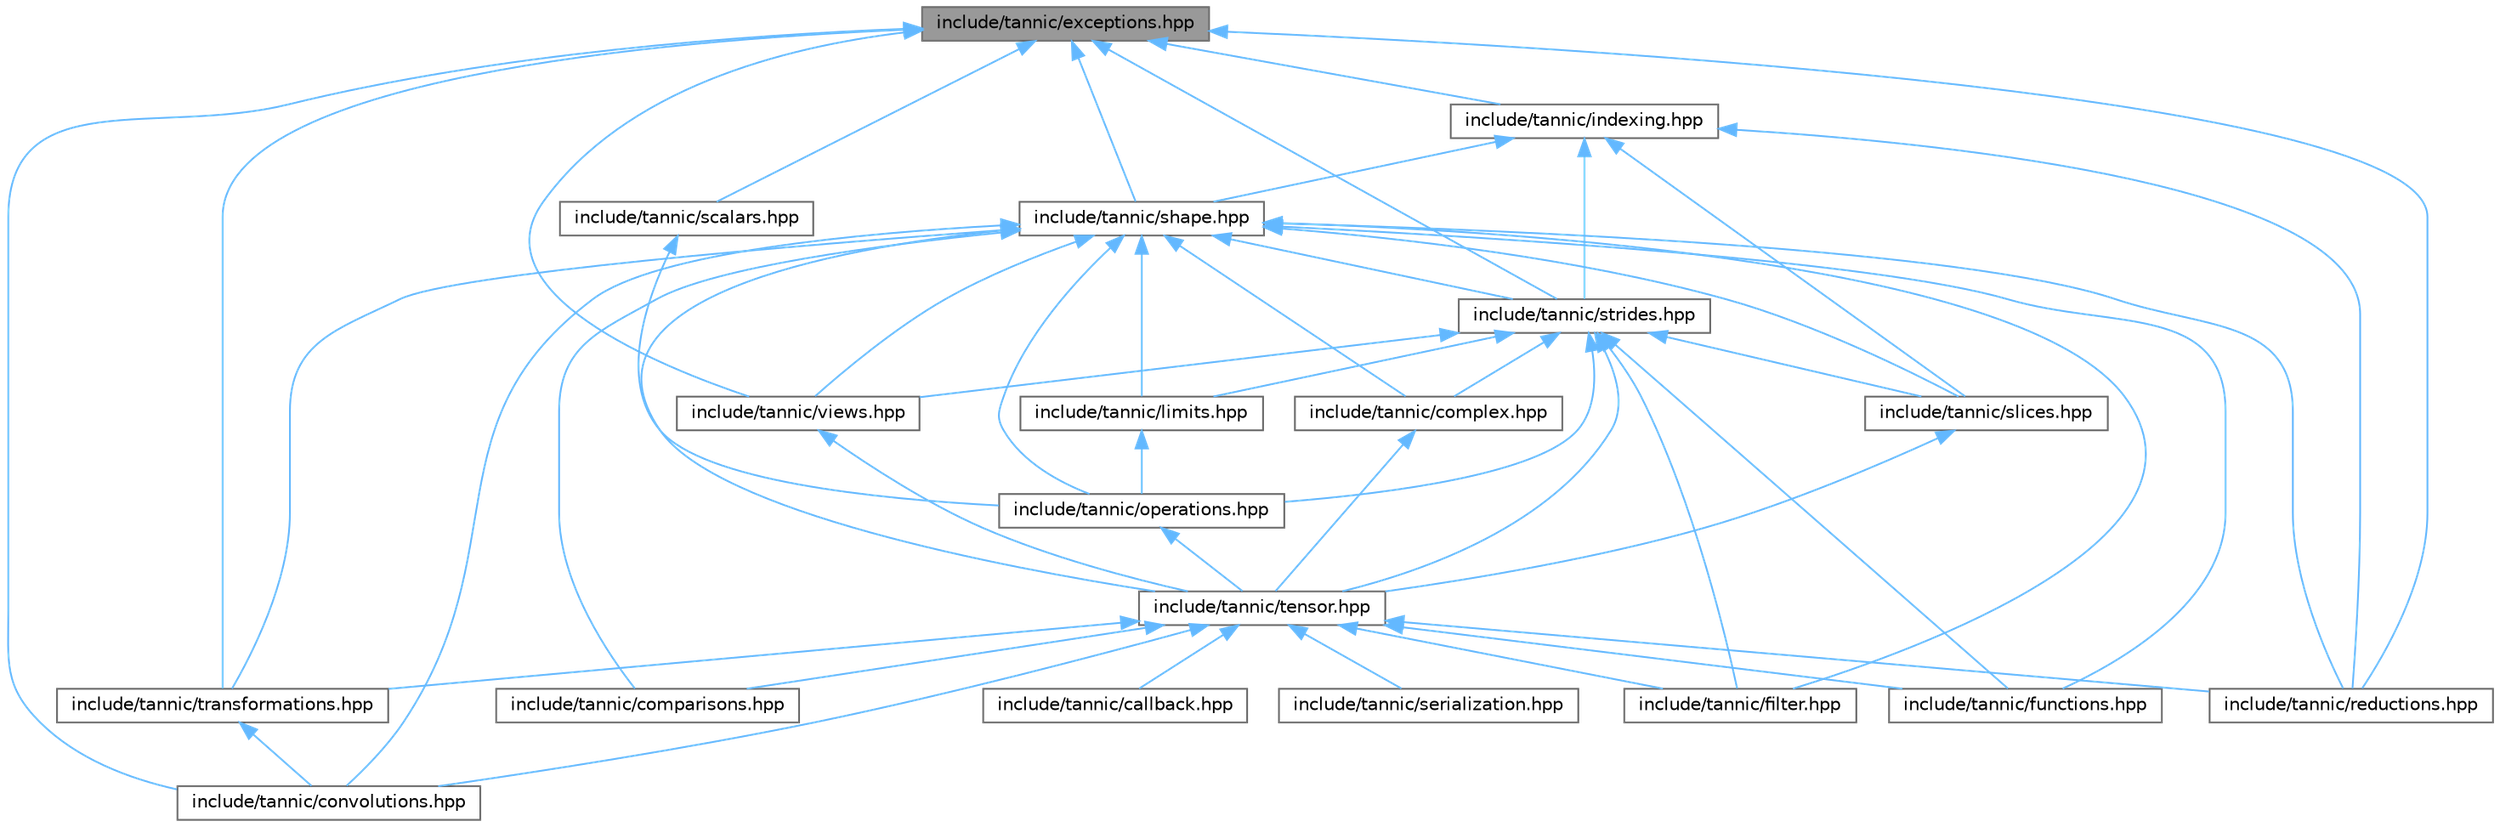 digraph "include/tannic/exceptions.hpp"
{
 // LATEX_PDF_SIZE
  bgcolor="transparent";
  edge [fontname=Helvetica,fontsize=10,labelfontname=Helvetica,labelfontsize=10];
  node [fontname=Helvetica,fontsize=10,shape=box,height=0.2,width=0.4];
  Node1 [id="Node000001",label="include/tannic/exceptions.hpp",height=0.2,width=0.4,color="gray40", fillcolor="grey60", style="filled", fontcolor="black",tooltip="Defines the exceptions used in the library."];
  Node1 -> Node2 [id="edge1_Node000001_Node000002",dir="back",color="steelblue1",style="solid",tooltip=" "];
  Node2 [id="Node000002",label="include/tannic/convolutions.hpp",height=0.2,width=0.4,color="grey40", fillcolor="white", style="filled",URL="$d6/dba/convolutions_8hpp.html",tooltip=" "];
  Node1 -> Node3 [id="edge2_Node000001_Node000003",dir="back",color="steelblue1",style="solid",tooltip=" "];
  Node3 [id="Node000003",label="include/tannic/indexing.hpp",height=0.2,width=0.4,color="grey40", fillcolor="white", style="filled",URL="$d7/d1d/indexing_8hpp.html",tooltip=" "];
  Node3 -> Node4 [id="edge3_Node000003_Node000004",dir="back",color="steelblue1",style="solid",tooltip=" "];
  Node4 [id="Node000004",label="include/tannic/reductions.hpp",height=0.2,width=0.4,color="grey40", fillcolor="white", style="filled",URL="$d1/d01/reductions_8hpp.html",tooltip="Defines reduction operations for tensor expressions."];
  Node3 -> Node5 [id="edge4_Node000003_Node000005",dir="back",color="steelblue1",style="solid",tooltip=" "];
  Node5 [id="Node000005",label="include/tannic/shape.hpp",height=0.2,width=0.4,color="grey40", fillcolor="white", style="filled",URL="$d3/d30/shape_8hpp.html",tooltip="Defines the Shape class for representing tensor dimensions."];
  Node5 -> Node6 [id="edge5_Node000005_Node000006",dir="back",color="steelblue1",style="solid",tooltip=" "];
  Node6 [id="Node000006",label="include/tannic/comparisons.hpp",height=0.2,width=0.4,color="grey40", fillcolor="white", style="filled",URL="$de/d06/comparisons_8hpp.html",tooltip=" "];
  Node5 -> Node7 [id="edge6_Node000005_Node000007",dir="back",color="steelblue1",style="solid",tooltip=" "];
  Node7 [id="Node000007",label="include/tannic/complex.hpp",height=0.2,width=0.4,color="grey40", fillcolor="white", style="filled",URL="$db/dd8/complex_8hpp.html",tooltip=" "];
  Node7 -> Node8 [id="edge7_Node000007_Node000008",dir="back",color="steelblue1",style="solid",tooltip=" "];
  Node8 [id="Node000008",label="include/tannic/tensor.hpp",height=0.2,width=0.4,color="grey40", fillcolor="white", style="filled",URL="$d3/d8b/tensor_8hpp.html",tooltip=" "];
  Node8 -> Node9 [id="edge8_Node000008_Node000009",dir="back",color="steelblue1",style="solid",tooltip=" "];
  Node9 [id="Node000009",label="include/tannic/callback.hpp",height=0.2,width=0.4,color="grey40", fillcolor="white", style="filled",URL="$da/db7/callback_8hpp.html",tooltip=" "];
  Node8 -> Node6 [id="edge9_Node000008_Node000006",dir="back",color="steelblue1",style="solid",tooltip=" "];
  Node8 -> Node2 [id="edge10_Node000008_Node000002",dir="back",color="steelblue1",style="solid",tooltip=" "];
  Node8 -> Node10 [id="edge11_Node000008_Node000010",dir="back",color="steelblue1",style="solid",tooltip=" "];
  Node10 [id="Node000010",label="include/tannic/filter.hpp",height=0.2,width=0.4,color="grey40", fillcolor="white", style="filled",URL="$d1/dd2/filter_8hpp.html",tooltip=" "];
  Node8 -> Node11 [id="edge12_Node000008_Node000011",dir="back",color="steelblue1",style="solid",tooltip=" "];
  Node11 [id="Node000011",label="include/tannic/functions.hpp",height=0.2,width=0.4,color="grey40", fillcolor="white", style="filled",URL="$db/d1a/functions_8hpp.html",tooltip=" "];
  Node8 -> Node4 [id="edge13_Node000008_Node000004",dir="back",color="steelblue1",style="solid",tooltip=" "];
  Node8 -> Node12 [id="edge14_Node000008_Node000012",dir="back",color="steelblue1",style="solid",tooltip=" "];
  Node12 [id="Node000012",label="include/tannic/serialization.hpp",height=0.2,width=0.4,color="grey40", fillcolor="white", style="filled",URL="$d8/d21/serialization_8hpp.html",tooltip=" "];
  Node8 -> Node13 [id="edge15_Node000008_Node000013",dir="back",color="steelblue1",style="solid",tooltip=" "];
  Node13 [id="Node000013",label="include/tannic/transformations.hpp",height=0.2,width=0.4,color="grey40", fillcolor="white", style="filled",URL="$d8/d71/transformations_8hpp.html",tooltip=" "];
  Node13 -> Node2 [id="edge16_Node000013_Node000002",dir="back",color="steelblue1",style="solid",tooltip=" "];
  Node5 -> Node2 [id="edge17_Node000005_Node000002",dir="back",color="steelblue1",style="solid",tooltip=" "];
  Node5 -> Node10 [id="edge18_Node000005_Node000010",dir="back",color="steelblue1",style="solid",tooltip=" "];
  Node5 -> Node11 [id="edge19_Node000005_Node000011",dir="back",color="steelblue1",style="solid",tooltip=" "];
  Node5 -> Node14 [id="edge20_Node000005_Node000014",dir="back",color="steelblue1",style="solid",tooltip=" "];
  Node14 [id="Node000014",label="include/tannic/limits.hpp",height=0.2,width=0.4,color="grey40", fillcolor="white", style="filled",URL="$d7/df0/limits_8hpp.html",tooltip=" "];
  Node14 -> Node15 [id="edge21_Node000014_Node000015",dir="back",color="steelblue1",style="solid",tooltip=" "];
  Node15 [id="Node000015",label="include/tannic/operations.hpp",height=0.2,width=0.4,color="grey40", fillcolor="white", style="filled",URL="$d6/d00/operations_8hpp.html",tooltip=" "];
  Node15 -> Node8 [id="edge22_Node000015_Node000008",dir="back",color="steelblue1",style="solid",tooltip=" "];
  Node5 -> Node15 [id="edge23_Node000005_Node000015",dir="back",color="steelblue1",style="solid",tooltip=" "];
  Node5 -> Node4 [id="edge24_Node000005_Node000004",dir="back",color="steelblue1",style="solid",tooltip=" "];
  Node5 -> Node16 [id="edge25_Node000005_Node000016",dir="back",color="steelblue1",style="solid",tooltip=" "];
  Node16 [id="Node000016",label="include/tannic/slices.hpp",height=0.2,width=0.4,color="grey40", fillcolor="white", style="filled",URL="$d4/d71/slices_8hpp.html",tooltip="Implements tensor slicing for expression templates in the Tannic Tensor Library."];
  Node16 -> Node8 [id="edge26_Node000016_Node000008",dir="back",color="steelblue1",style="solid",tooltip=" "];
  Node5 -> Node17 [id="edge27_Node000005_Node000017",dir="back",color="steelblue1",style="solid",tooltip=" "];
  Node17 [id="Node000017",label="include/tannic/strides.hpp",height=0.2,width=0.4,color="grey40", fillcolor="white", style="filled",URL="$d7/d08/strides_8hpp.html",tooltip="Memory layout specification for tensor dimensions in the Tannic Tensor Library."];
  Node17 -> Node7 [id="edge28_Node000017_Node000007",dir="back",color="steelblue1",style="solid",tooltip=" "];
  Node17 -> Node10 [id="edge29_Node000017_Node000010",dir="back",color="steelblue1",style="solid",tooltip=" "];
  Node17 -> Node11 [id="edge30_Node000017_Node000011",dir="back",color="steelblue1",style="solid",tooltip=" "];
  Node17 -> Node14 [id="edge31_Node000017_Node000014",dir="back",color="steelblue1",style="solid",tooltip=" "];
  Node17 -> Node15 [id="edge32_Node000017_Node000015",dir="back",color="steelblue1",style="solid",tooltip=" "];
  Node17 -> Node16 [id="edge33_Node000017_Node000016",dir="back",color="steelblue1",style="solid",tooltip=" "];
  Node17 -> Node8 [id="edge34_Node000017_Node000008",dir="back",color="steelblue1",style="solid",tooltip=" "];
  Node17 -> Node18 [id="edge35_Node000017_Node000018",dir="back",color="steelblue1",style="solid",tooltip=" "];
  Node18 [id="Node000018",label="include/tannic/views.hpp",height=0.2,width=0.4,color="grey40", fillcolor="white", style="filled",URL="$de/d49/views_8hpp.html",tooltip=" "];
  Node18 -> Node8 [id="edge36_Node000018_Node000008",dir="back",color="steelblue1",style="solid",tooltip=" "];
  Node5 -> Node8 [id="edge37_Node000005_Node000008",dir="back",color="steelblue1",style="solid",tooltip=" "];
  Node5 -> Node13 [id="edge38_Node000005_Node000013",dir="back",color="steelblue1",style="solid",tooltip=" "];
  Node5 -> Node18 [id="edge39_Node000005_Node000018",dir="back",color="steelblue1",style="solid",tooltip=" "];
  Node3 -> Node16 [id="edge40_Node000003_Node000016",dir="back",color="steelblue1",style="solid",tooltip=" "];
  Node3 -> Node17 [id="edge41_Node000003_Node000017",dir="back",color="steelblue1",style="solid",tooltip=" "];
  Node1 -> Node4 [id="edge42_Node000001_Node000004",dir="back",color="steelblue1",style="solid",tooltip=" "];
  Node1 -> Node19 [id="edge43_Node000001_Node000019",dir="back",color="steelblue1",style="solid",tooltip=" "];
  Node19 [id="Node000019",label="include/tannic/scalars.hpp",height=0.2,width=0.4,color="grey40", fillcolor="white", style="filled",URL="$d3/d3c/scalars_8hpp.html",tooltip=" "];
  Node19 -> Node15 [id="edge44_Node000019_Node000015",dir="back",color="steelblue1",style="solid",tooltip=" "];
  Node1 -> Node5 [id="edge45_Node000001_Node000005",dir="back",color="steelblue1",style="solid",tooltip=" "];
  Node1 -> Node17 [id="edge46_Node000001_Node000017",dir="back",color="steelblue1",style="solid",tooltip=" "];
  Node1 -> Node13 [id="edge47_Node000001_Node000013",dir="back",color="steelblue1",style="solid",tooltip=" "];
  Node1 -> Node18 [id="edge48_Node000001_Node000018",dir="back",color="steelblue1",style="solid",tooltip=" "];
}
